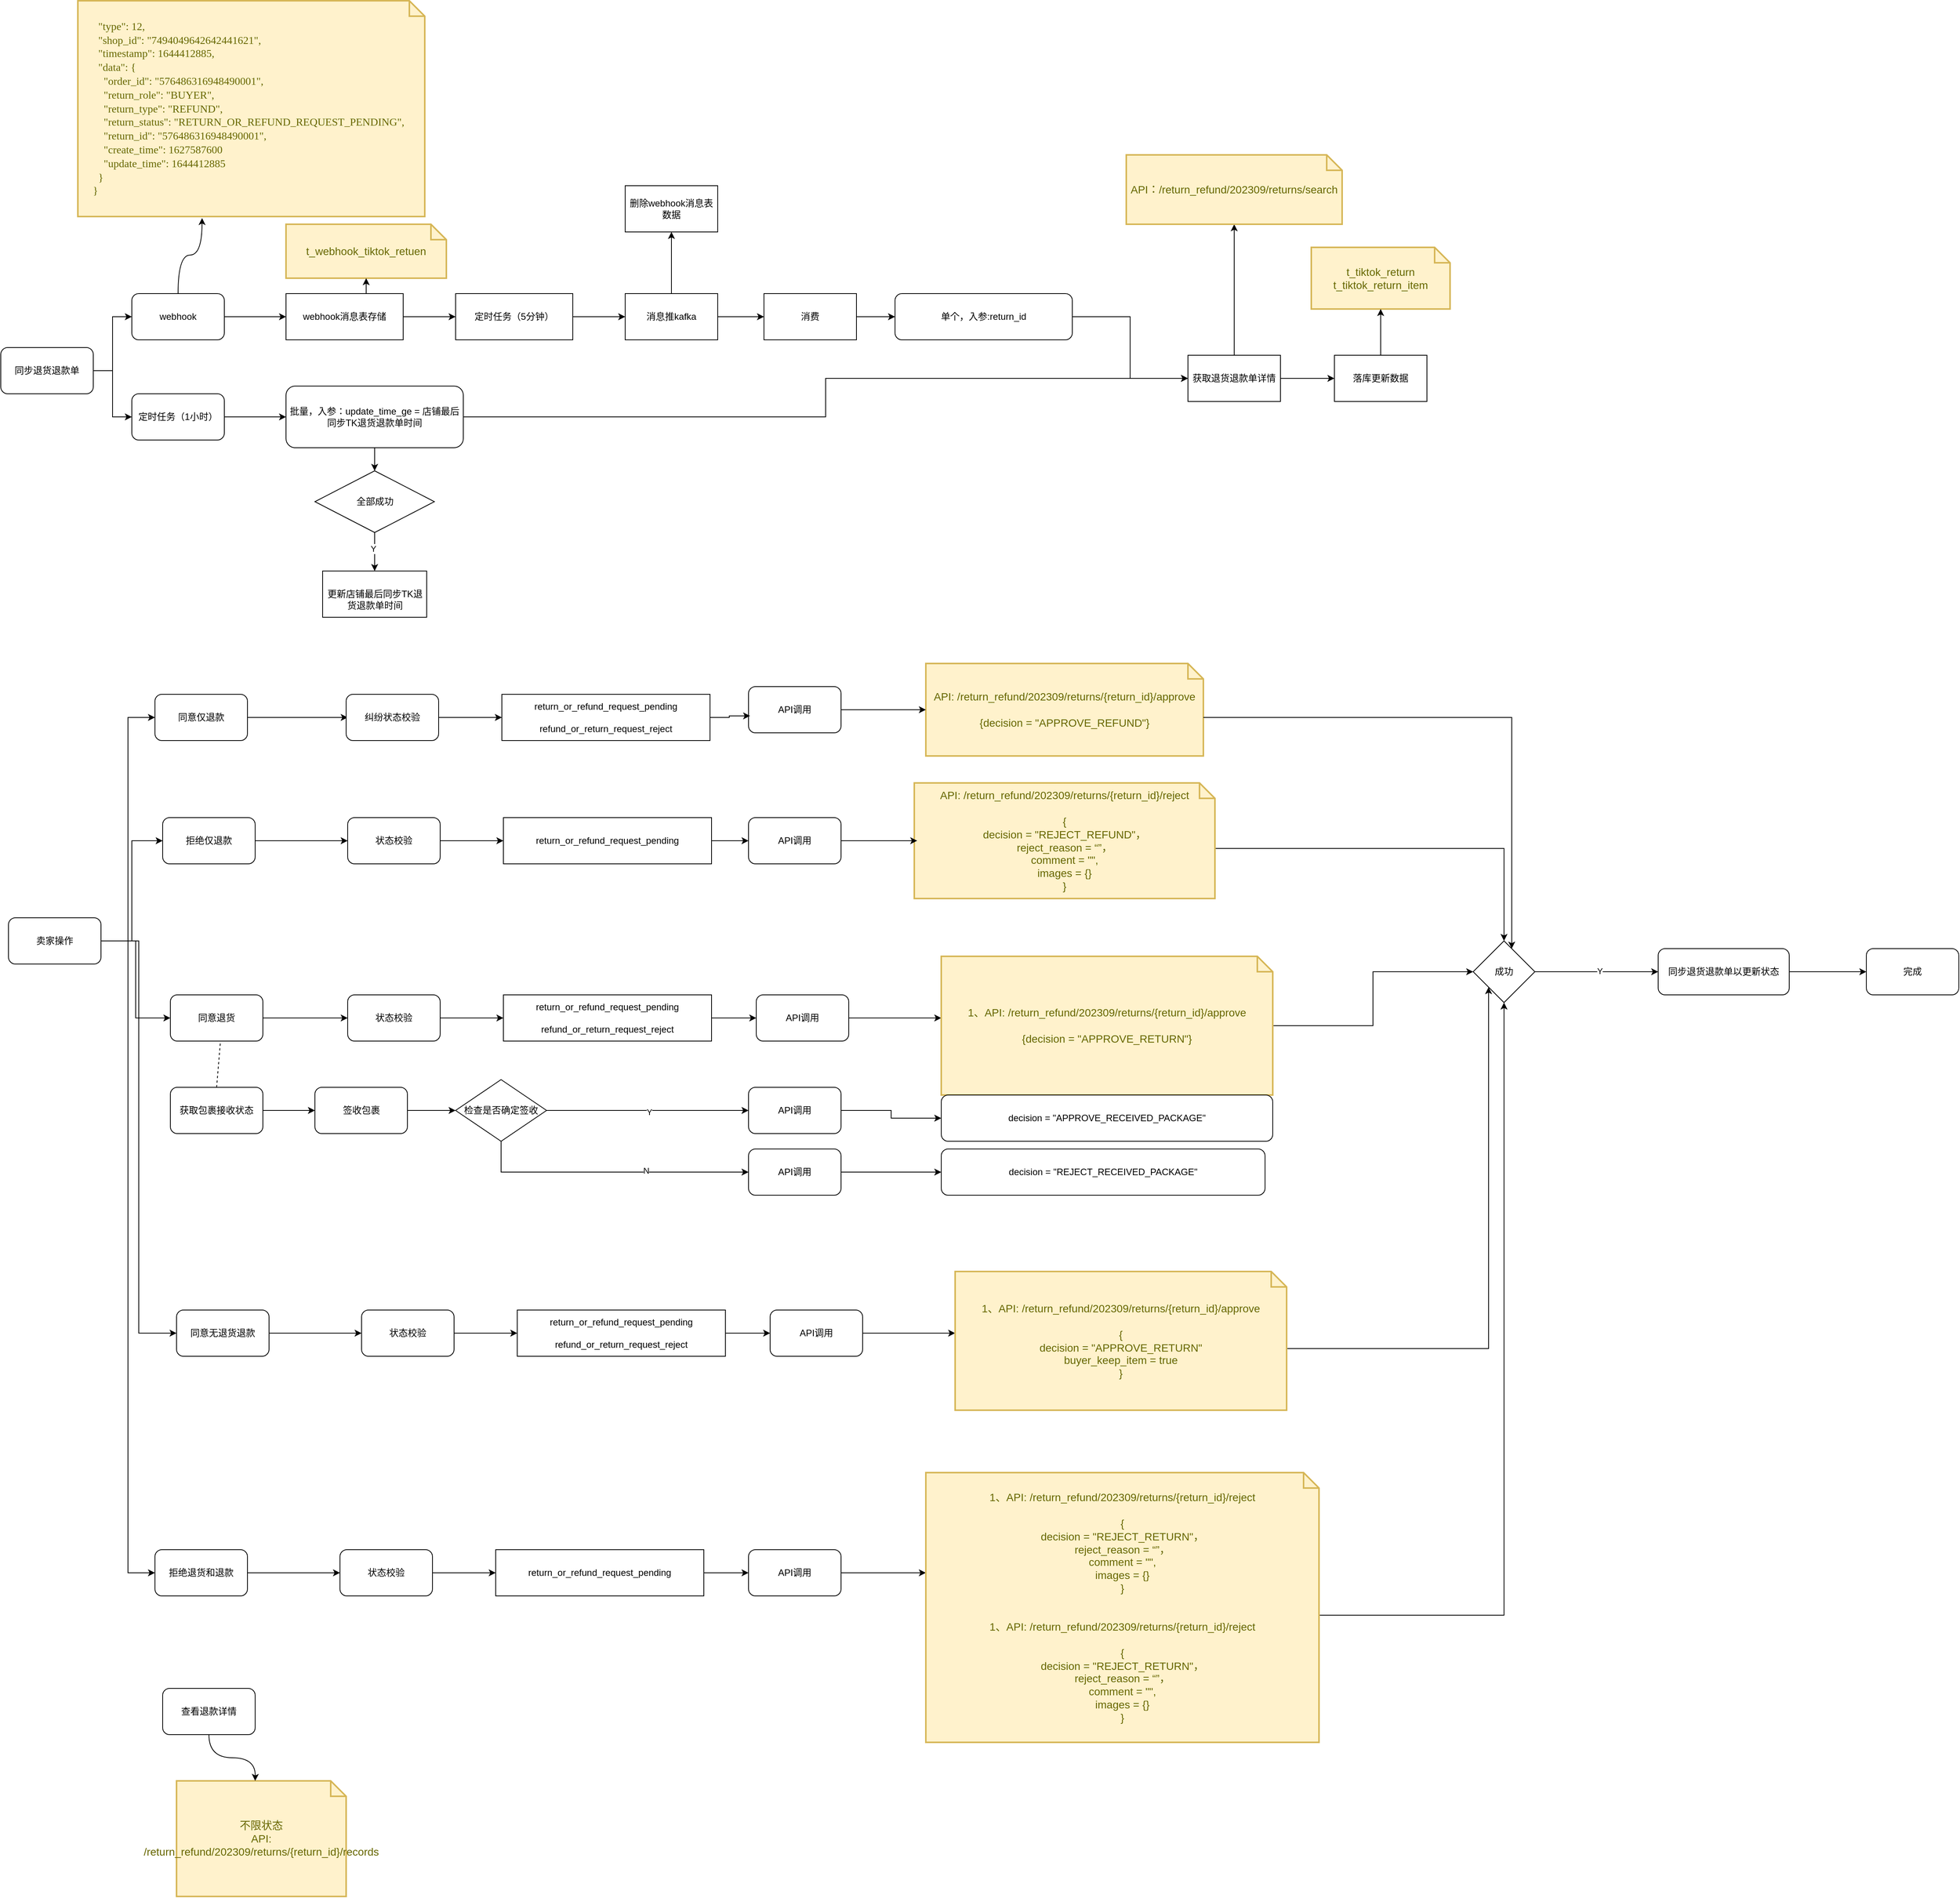 <mxfile version="23.1.5" type="github">
  <diagram name="第 1 页" id="7Wf6cqTyHwaIPKZCL2vt">
    <mxGraphModel dx="1247" dy="2609" grid="1" gridSize="10" guides="1" tooltips="1" connect="1" arrows="1" fold="1" page="1" pageScale="1" pageWidth="1200" pageHeight="1920" math="0" shadow="0">
      <root>
        <mxCell id="0" />
        <mxCell id="1" parent="0" />
        <mxCell id="cwitm3p27Mh2OY6QhC1o-39" value="" style="edgeStyle=orthogonalEdgeStyle;rounded=0;orthogonalLoop=1;jettySize=auto;html=1;" parent="1" source="cwitm3p27Mh2OY6QhC1o-1" edge="1">
          <mxGeometry relative="1" as="geometry">
            <mxPoint x="370" y="130" as="targetPoint" />
          </mxGeometry>
        </mxCell>
        <mxCell id="cwitm3p27Mh2OY6QhC1o-1" value="webhook" style="rounded=1;whiteSpace=wrap;html=1;" parent="1" vertex="1">
          <mxGeometry x="170" y="100" width="120" height="60" as="geometry" />
        </mxCell>
        <mxCell id="cwitm3p27Mh2OY6QhC1o-25" style="edgeStyle=orthogonalEdgeStyle;rounded=0;orthogonalLoop=1;jettySize=auto;html=1;exitX=1;exitY=0.5;exitDx=0;exitDy=0;entryX=0;entryY=0.5;entryDx=0;entryDy=0;" parent="1" source="cwitm3p27Mh2OY6QhC1o-2" target="cwitm3p27Mh2OY6QhC1o-1" edge="1">
          <mxGeometry relative="1" as="geometry" />
        </mxCell>
        <mxCell id="cwitm3p27Mh2OY6QhC1o-26" style="edgeStyle=orthogonalEdgeStyle;rounded=0;orthogonalLoop=1;jettySize=auto;html=1;exitX=1;exitY=0.5;exitDx=0;exitDy=0;entryX=0;entryY=0.5;entryDx=0;entryDy=0;" parent="1" source="cwitm3p27Mh2OY6QhC1o-2" target="cwitm3p27Mh2OY6QhC1o-3" edge="1">
          <mxGeometry relative="1" as="geometry" />
        </mxCell>
        <mxCell id="cwitm3p27Mh2OY6QhC1o-2" value="同步退货退款单" style="rounded=1;whiteSpace=wrap;html=1;" parent="1" vertex="1">
          <mxGeometry y="170" width="120" height="60" as="geometry" />
        </mxCell>
        <mxCell id="cwitm3p27Mh2OY6QhC1o-18" value="" style="edgeStyle=orthogonalEdgeStyle;rounded=0;orthogonalLoop=1;jettySize=auto;html=1;" parent="1" source="cwitm3p27Mh2OY6QhC1o-3" target="cwitm3p27Mh2OY6QhC1o-17" edge="1">
          <mxGeometry relative="1" as="geometry" />
        </mxCell>
        <mxCell id="cwitm3p27Mh2OY6QhC1o-3" value="定时任务（1小时）" style="rounded=1;whiteSpace=wrap;html=1;" parent="1" vertex="1">
          <mxGeometry x="170" y="230" width="120" height="60" as="geometry" />
        </mxCell>
        <mxCell id="cwitm3p27Mh2OY6QhC1o-51" style="edgeStyle=orthogonalEdgeStyle;rounded=0;orthogonalLoop=1;jettySize=auto;html=1;exitX=1;exitY=0.5;exitDx=0;exitDy=0;entryX=0;entryY=0.5;entryDx=0;entryDy=0;" parent="1" source="cwitm3p27Mh2OY6QhC1o-10" target="cwitm3p27Mh2OY6QhC1o-16" edge="1">
          <mxGeometry relative="1" as="geometry" />
        </mxCell>
        <mxCell id="cwitm3p27Mh2OY6QhC1o-10" value="单个，入参:return_id" style="whiteSpace=wrap;html=1;rounded=1;" parent="1" vertex="1">
          <mxGeometry x="1160" y="100" width="230" height="60" as="geometry" />
        </mxCell>
        <mxCell id="cwitm3p27Mh2OY6QhC1o-14" value="&lt;pre style=&quot;outline: none; font-family: Courier; font-size: 14px; border: 0px; margin: 0px; padding: 0px; box-sizing: border-box; font-style: normal; font-variant-ligatures: normal; font-variant-caps: normal; font-weight: 400; letter-spacing: normal; text-align: start; text-indent: 0px; text-transform: none; word-spacing: 0px; -webkit-text-stroke-width: 0px; text-decoration-thickness: initial; text-decoration-style: initial; text-decoration-color: initial; display: block; color: var(--zep-neutral-text1); overflow-wrap: break-word; word-break: break-all; overflow-x: auto; background: var(--zep-neutral-bg2);&quot;&gt;&lt;code style=&quot;outline: none; font-family: monospace, monospace; font-size: 1em; border: 0px; margin: 0px; padding: 0px; box-sizing: border-box;&quot; class=&quot;language-JSON&quot;&gt;&lt;span style=&quot;outline: none; font-family: &amp;quot;TikTok Text&amp;quot;; margin: 0px; padding: 0px; border: 0px; -webkit-font-smoothing: antialiased; box-sizing: border-box;&quot;&gt;&lt;/span&gt;&lt;span style=&quot;outline: none; font-family: &amp;quot;TikTok Text&amp;quot;; margin: 0px; padding: 0px; border: 0px; -webkit-font-smoothing: antialiased; box-sizing: border-box;&quot;&gt;&lt;span style=&quot;outline: none; font-family: &amp;quot;TikTok Text&amp;quot;; margin: 0px; padding: 0px; border: 0px; -webkit-font-smoothing: antialiased; box-sizing: border-box;&quot;&gt;  &lt;/span&gt;&lt;span style=&quot;outline: none; font-family: &amp;quot;TikTok Text&amp;quot;; margin: 0px; padding: 0px; border: 0px; -webkit-font-smoothing: antialiased; box-sizing: border-box;&quot; class=&quot;hljs-attr&quot;&gt;&quot;type&quot;&lt;/span&gt;&lt;span style=&quot;outline: none; font-family: &amp;quot;TikTok Text&amp;quot;; margin: 0px; padding: 0px; border: 0px; -webkit-font-smoothing: antialiased; box-sizing: border-box;&quot;&gt;: &lt;/span&gt;&lt;span style=&quot;outline: none; font-family: &amp;quot;TikTok Text&amp;quot;; margin: 0px; padding: 0px; border: 0px; box-sizing: border-box; color: var(--zep-brand-normal); word-break: break-all;&quot;&gt;12&lt;/span&gt;&lt;span style=&quot;outline: none; font-family: &amp;quot;TikTok Text&amp;quot;; margin: 0px; padding: 0px; border: 0px; -webkit-font-smoothing: antialiased; box-sizing: border-box;&quot;&gt;,  &lt;br/&gt;&lt;/span&gt;&lt;/span&gt;&lt;span style=&quot;outline: none; font-family: &amp;quot;TikTok Text&amp;quot;; margin: 0px; padding: 0px; border: 0px; -webkit-font-smoothing: antialiased; box-sizing: border-box;&quot;&gt;&lt;span style=&quot;outline: none; font-family: &amp;quot;TikTok Text&amp;quot;; margin: 0px; padding: 0px; border: 0px; -webkit-font-smoothing: antialiased; box-sizing: border-box;&quot;&gt;  &lt;/span&gt;&lt;span style=&quot;outline: none; font-family: &amp;quot;TikTok Text&amp;quot;; margin: 0px; padding: 0px; border: 0px; -webkit-font-smoothing: antialiased; box-sizing: border-box;&quot; class=&quot;hljs-attr&quot;&gt;&quot;shop_id&quot;&lt;/span&gt;&lt;span style=&quot;outline: none; font-family: &amp;quot;TikTok Text&amp;quot;; margin: 0px; padding: 0px; border: 0px; -webkit-font-smoothing: antialiased; box-sizing: border-box;&quot;&gt;: &lt;/span&gt;&lt;span style=&quot;outline: none; font-family: &amp;quot;TikTok Text&amp;quot;; margin: 0px; padding: 0px; border: 0px; box-sizing: border-box; color: var(--zep-brand-normal); word-break: break-all;&quot;&gt;&quot;7494049642642441621&quot;&lt;/span&gt;&lt;span style=&quot;outline: none; font-family: &amp;quot;TikTok Text&amp;quot;; margin: 0px; padding: 0px; border: 0px; -webkit-font-smoothing: antialiased; box-sizing: border-box;&quot;&gt;,  &lt;br/&gt;&lt;/span&gt;&lt;/span&gt;&lt;span style=&quot;outline: none; font-family: &amp;quot;TikTok Text&amp;quot;; margin: 0px; padding: 0px; border: 0px; -webkit-font-smoothing: antialiased; box-sizing: border-box;&quot;&gt;&lt;span style=&quot;outline: none; font-family: &amp;quot;TikTok Text&amp;quot;; margin: 0px; padding: 0px; border: 0px; -webkit-font-smoothing: antialiased; box-sizing: border-box;&quot;&gt;  &lt;/span&gt;&lt;span style=&quot;outline: none; font-family: &amp;quot;TikTok Text&amp;quot;; margin: 0px; padding: 0px; border: 0px; -webkit-font-smoothing: antialiased; box-sizing: border-box;&quot; class=&quot;hljs-attr&quot;&gt;&quot;timestamp&quot;&lt;/span&gt;&lt;span style=&quot;outline: none; font-family: &amp;quot;TikTok Text&amp;quot;; margin: 0px; padding: 0px; border: 0px; -webkit-font-smoothing: antialiased; box-sizing: border-box;&quot;&gt;: &lt;/span&gt;&lt;span style=&quot;outline: none; font-family: &amp;quot;TikTok Text&amp;quot;; margin: 0px; padding: 0px; border: 0px; box-sizing: border-box; color: var(--zep-brand-normal); word-break: break-all;&quot;&gt;1644412885&lt;/span&gt;&lt;span style=&quot;outline: none; font-family: &amp;quot;TikTok Text&amp;quot;; margin: 0px; padding: 0px; border: 0px; -webkit-font-smoothing: antialiased; box-sizing: border-box;&quot;&gt;,  &lt;br/&gt;&lt;/span&gt;&lt;/span&gt;&lt;span style=&quot;outline: none; font-family: &amp;quot;TikTok Text&amp;quot;; margin: 0px; padding: 0px; border: 0px; -webkit-font-smoothing: antialiased; box-sizing: border-box;&quot;&gt;&lt;span style=&quot;outline: none; font-family: &amp;quot;TikTok Text&amp;quot;; margin: 0px; padding: 0px; border: 0px; -webkit-font-smoothing: antialiased; box-sizing: border-box;&quot;&gt;  &lt;/span&gt;&lt;span style=&quot;outline: none; font-family: &amp;quot;TikTok Text&amp;quot;; margin: 0px; padding: 0px; border: 0px; -webkit-font-smoothing: antialiased; box-sizing: border-box;&quot; class=&quot;hljs-attr&quot;&gt;&quot;data&quot;&lt;/span&gt;&lt;span style=&quot;outline: none; font-family: &amp;quot;TikTok Text&amp;quot;; margin: 0px; padding: 0px; border: 0px; -webkit-font-smoothing: antialiased; box-sizing: border-box;&quot;&gt;: {  &lt;br/&gt;&lt;/span&gt;&lt;/span&gt;&lt;span style=&quot;outline: none; font-family: &amp;quot;TikTok Text&amp;quot;; margin: 0px; padding: 0px; border: 0px; -webkit-font-smoothing: antialiased; box-sizing: border-box;&quot;&gt;&lt;span style=&quot;outline: none; font-family: &amp;quot;TikTok Text&amp;quot;; margin: 0px; padding: 0px; border: 0px; -webkit-font-smoothing: antialiased; box-sizing: border-box;&quot;&gt;    &lt;/span&gt;&lt;span style=&quot;outline: none; font-family: &amp;quot;TikTok Text&amp;quot;; margin: 0px; padding: 0px; border: 0px; -webkit-font-smoothing: antialiased; box-sizing: border-box;&quot; class=&quot;hljs-attr&quot;&gt;&quot;order_id&quot;&lt;/span&gt;&lt;span style=&quot;outline: none; font-family: &amp;quot;TikTok Text&amp;quot;; margin: 0px; padding: 0px; border: 0px; -webkit-font-smoothing: antialiased; box-sizing: border-box;&quot;&gt;: &lt;/span&gt;&lt;span style=&quot;outline: none; font-family: &amp;quot;TikTok Text&amp;quot;; margin: 0px; padding: 0px; border: 0px; box-sizing: border-box; color: var(--zep-brand-normal); word-break: break-all;&quot;&gt;&quot;576486316948490001&quot;&lt;/span&gt;&lt;span style=&quot;outline: none; font-family: &amp;quot;TikTok Text&amp;quot;; margin: 0px; padding: 0px; border: 0px; -webkit-font-smoothing: antialiased; box-sizing: border-box;&quot;&gt;,  &lt;br/&gt;&lt;/span&gt;&lt;/span&gt;&lt;span style=&quot;outline: none; font-family: &amp;quot;TikTok Text&amp;quot;; margin: 0px; padding: 0px; border: 0px; -webkit-font-smoothing: antialiased; box-sizing: border-box;&quot;&gt;&lt;span style=&quot;outline: none; font-family: &amp;quot;TikTok Text&amp;quot;; margin: 0px; padding: 0px; border: 0px; -webkit-font-smoothing: antialiased; box-sizing: border-box;&quot;&gt;    &lt;/span&gt;&lt;span style=&quot;outline: none; font-family: &amp;quot;TikTok Text&amp;quot;; margin: 0px; padding: 0px; border: 0px; -webkit-font-smoothing: antialiased; box-sizing: border-box;&quot; class=&quot;hljs-attr&quot;&gt;&quot;return_role&quot;&lt;/span&gt;&lt;span style=&quot;outline: none; font-family: &amp;quot;TikTok Text&amp;quot;; margin: 0px; padding: 0px; border: 0px; -webkit-font-smoothing: antialiased; box-sizing: border-box;&quot;&gt;: &lt;/span&gt;&lt;span style=&quot;outline: none; font-family: &amp;quot;TikTok Text&amp;quot;; margin: 0px; padding: 0px; border: 0px; box-sizing: border-box; color: var(--zep-brand-normal); word-break: break-all;&quot;&gt;&quot;BUYER&quot;&lt;/span&gt;&lt;span style=&quot;outline: none; font-family: &amp;quot;TikTok Text&amp;quot;; margin: 0px; padding: 0px; border: 0px; -webkit-font-smoothing: antialiased; box-sizing: border-box;&quot;&gt;,  &lt;br/&gt;&lt;/span&gt;&lt;/span&gt;&lt;span style=&quot;outline: none; font-family: &amp;quot;TikTok Text&amp;quot;; margin: 0px; padding: 0px; border: 0px; -webkit-font-smoothing: antialiased; box-sizing: border-box;&quot;&gt;&lt;span style=&quot;outline: none; font-family: &amp;quot;TikTok Text&amp;quot;; margin: 0px; padding: 0px; border: 0px; -webkit-font-smoothing: antialiased; box-sizing: border-box;&quot;&gt;    &lt;/span&gt;&lt;span style=&quot;outline: none; font-family: &amp;quot;TikTok Text&amp;quot;; margin: 0px; padding: 0px; border: 0px; -webkit-font-smoothing: antialiased; box-sizing: border-box;&quot; class=&quot;hljs-attr&quot;&gt;&quot;return_type&quot;&lt;/span&gt;&lt;span style=&quot;outline: none; font-family: &amp;quot;TikTok Text&amp;quot;; margin: 0px; padding: 0px; border: 0px; -webkit-font-smoothing: antialiased; box-sizing: border-box;&quot;&gt;: &lt;/span&gt;&lt;span style=&quot;outline: none; font-family: &amp;quot;TikTok Text&amp;quot;; margin: 0px; padding: 0px; border: 0px; box-sizing: border-box; color: var(--zep-brand-normal); word-break: break-all;&quot;&gt;&quot;REFUND&quot;&lt;/span&gt;&lt;span style=&quot;outline: none; font-family: &amp;quot;TikTok Text&amp;quot;; margin: 0px; padding: 0px; border: 0px; -webkit-font-smoothing: antialiased; box-sizing: border-box;&quot;&gt;,  &lt;br/&gt;&lt;/span&gt;&lt;/span&gt;&lt;span style=&quot;outline: none; font-family: &amp;quot;TikTok Text&amp;quot;; margin: 0px; padding: 0px; border: 0px; -webkit-font-smoothing: antialiased; box-sizing: border-box;&quot;&gt;&lt;span style=&quot;outline: none; font-family: &amp;quot;TikTok Text&amp;quot;; margin: 0px; padding: 0px; border: 0px; -webkit-font-smoothing: antialiased; box-sizing: border-box;&quot;&gt;    &lt;/span&gt;&lt;span style=&quot;outline: none; font-family: &amp;quot;TikTok Text&amp;quot;; margin: 0px; padding: 0px; border: 0px; -webkit-font-smoothing: antialiased; box-sizing: border-box;&quot; class=&quot;hljs-attr&quot;&gt;&quot;return_status&quot;&lt;/span&gt;&lt;span style=&quot;outline: none; font-family: &amp;quot;TikTok Text&amp;quot;; margin: 0px; padding: 0px; border: 0px; -webkit-font-smoothing: antialiased; box-sizing: border-box;&quot;&gt;: &lt;/span&gt;&lt;span style=&quot;outline: none; font-family: &amp;quot;TikTok Text&amp;quot;; margin: 0px; padding: 0px; border: 0px; box-sizing: border-box; color: var(--zep-brand-normal); word-break: break-all;&quot;&gt;&quot;RETURN_OR_REFUND_REQUEST_PENDING&quot;&lt;/span&gt;&lt;span style=&quot;outline: none; font-family: &amp;quot;TikTok Text&amp;quot;; margin: 0px; padding: 0px; border: 0px; -webkit-font-smoothing: antialiased; box-sizing: border-box;&quot;&gt;,  &lt;br/&gt;&lt;/span&gt;&lt;/span&gt;&lt;span style=&quot;outline: none; font-family: &amp;quot;TikTok Text&amp;quot;; margin: 0px; padding: 0px; border: 0px; -webkit-font-smoothing: antialiased; box-sizing: border-box;&quot;&gt;&lt;span style=&quot;outline: none; font-family: &amp;quot;TikTok Text&amp;quot;; margin: 0px; padding: 0px; border: 0px; -webkit-font-smoothing: antialiased; box-sizing: border-box;&quot;&gt;    &lt;/span&gt;&lt;span style=&quot;outline: none; font-family: &amp;quot;TikTok Text&amp;quot;; margin: 0px; padding: 0px; border: 0px; -webkit-font-smoothing: antialiased; box-sizing: border-box;&quot; class=&quot;hljs-attr&quot;&gt;&quot;return_id&quot;&lt;/span&gt;&lt;span style=&quot;outline: none; font-family: &amp;quot;TikTok Text&amp;quot;; margin: 0px; padding: 0px; border: 0px; -webkit-font-smoothing: antialiased; box-sizing: border-box;&quot;&gt;: &lt;/span&gt;&lt;span style=&quot;outline: none; font-family: &amp;quot;TikTok Text&amp;quot;; margin: 0px; padding: 0px; border: 0px; box-sizing: border-box; color: var(--zep-brand-normal); word-break: break-all;&quot;&gt;&quot;576486316948490001&quot;&lt;/span&gt;&lt;span style=&quot;outline: none; font-family: &amp;quot;TikTok Text&amp;quot;; margin: 0px; padding: 0px; border: 0px; -webkit-font-smoothing: antialiased; box-sizing: border-box;&quot;&gt;,  &lt;br/&gt;&lt;/span&gt;&lt;/span&gt;&lt;span style=&quot;outline: none; font-family: &amp;quot;TikTok Text&amp;quot;; margin: 0px; padding: 0px; border: 0px; -webkit-font-smoothing: antialiased; box-sizing: border-box;&quot;&gt;&lt;span style=&quot;outline: none; font-family: &amp;quot;TikTok Text&amp;quot;; margin: 0px; padding: 0px; border: 0px; -webkit-font-smoothing: antialiased; box-sizing: border-box;&quot;&gt;    &lt;/span&gt;&lt;span style=&quot;outline: none; font-family: &amp;quot;TikTok Text&amp;quot;; margin: 0px; padding: 0px; border: 0px; -webkit-font-smoothing: antialiased; box-sizing: border-box;&quot; class=&quot;hljs-attr&quot;&gt;&quot;create_time&quot;&lt;/span&gt;&lt;span style=&quot;outline: none; font-family: &amp;quot;TikTok Text&amp;quot;; margin: 0px; padding: 0px; border: 0px; -webkit-font-smoothing: antialiased; box-sizing: border-box;&quot;&gt;: &lt;/span&gt;&lt;span style=&quot;outline: none; font-family: &amp;quot;TikTok Text&amp;quot;; margin: 0px; padding: 0px; border: 0px; box-sizing: border-box; color: var(--zep-brand-normal); word-break: break-all;&quot;&gt;1627587600&lt;/span&gt;&lt;span style=&quot;outline: none; font-family: &amp;quot;TikTok Text&amp;quot;; margin: 0px; padding: 0px; border: 0px; -webkit-font-smoothing: antialiased; box-sizing: border-box;&quot;&gt;  &lt;br/&gt;&lt;/span&gt;&lt;/span&gt;&lt;span style=&quot;outline: none; font-family: &amp;quot;TikTok Text&amp;quot;; margin: 0px; padding: 0px; border: 0px; -webkit-font-smoothing: antialiased; box-sizing: border-box;&quot;&gt;&lt;span style=&quot;outline: none; font-family: &amp;quot;TikTok Text&amp;quot;; margin: 0px; padding: 0px; border: 0px; -webkit-font-smoothing: antialiased; box-sizing: border-box;&quot;&gt;    &lt;/span&gt;&lt;span style=&quot;outline: none; font-family: &amp;quot;TikTok Text&amp;quot;; margin: 0px; padding: 0px; border: 0px; box-sizing: border-box; color: var(--zep-brand-normal); word-break: break-all;&quot;&gt;&quot;update_time&quot;&lt;/span&gt;&lt;span style=&quot;outline: none; font-family: &amp;quot;TikTok Text&amp;quot;; margin: 0px; padding: 0px; border: 0px; -webkit-font-smoothing: antialiased; box-sizing: border-box;&quot;&gt;: &lt;/span&gt;&lt;span style=&quot;outline: none; font-family: &amp;quot;TikTok Text&amp;quot;; margin: 0px; padding: 0px; border: 0px; box-sizing: border-box; color: var(--zep-brand-normal); word-break: break-all;&quot;&gt;1644412885&lt;/span&gt;&lt;span style=&quot;outline: none; font-family: &amp;quot;TikTok Text&amp;quot;; margin: 0px; padding: 0px; border: 0px; -webkit-font-smoothing: antialiased; box-sizing: border-box;&quot;&gt;  &lt;br/&gt;&lt;/span&gt;&lt;/span&gt;&lt;span style=&quot;outline: none; font-family: &amp;quot;TikTok Text&amp;quot;; margin: 0px; padding: 0px; border: 0px; -webkit-font-smoothing: antialiased; box-sizing: border-box;&quot;&gt;  }  &lt;br/&gt;&lt;/span&gt;&lt;span style=&quot;outline: none; font-family: &amp;quot;TikTok Text&amp;quot;; margin: 0px; padding: 0px; border: 0px; -webkit-font-smoothing: antialiased; box-sizing: border-box;&quot;&gt;}&lt;/span&gt;&lt;/code&gt;&lt;/pre&gt;" style="shape=note;strokeWidth=2;fontSize=14;size=20;whiteSpace=wrap;html=1;fillColor=#fff2cc;strokeColor=#d6b656;fontColor=#666600;" parent="1" vertex="1">
          <mxGeometry x="100" y="-280" width="450" height="280" as="geometry" />
        </mxCell>
        <mxCell id="cwitm3p27Mh2OY6QhC1o-15" style="edgeStyle=orthogonalEdgeStyle;rounded=0;orthogonalLoop=1;jettySize=auto;html=1;exitX=0.5;exitY=0;exitDx=0;exitDy=0;entryX=0.358;entryY=1.007;entryDx=0;entryDy=0;entryPerimeter=0;curved=1;" parent="1" source="cwitm3p27Mh2OY6QhC1o-1" target="cwitm3p27Mh2OY6QhC1o-14" edge="1">
          <mxGeometry relative="1" as="geometry" />
        </mxCell>
        <mxCell id="cwitm3p27Mh2OY6QhC1o-24" style="edgeStyle=orthogonalEdgeStyle;rounded=0;orthogonalLoop=1;jettySize=auto;html=1;exitX=0.5;exitY=0;exitDx=0;exitDy=0;curved=1;" parent="1" source="cwitm3p27Mh2OY6QhC1o-16" target="cwitm3p27Mh2OY6QhC1o-23" edge="1">
          <mxGeometry relative="1" as="geometry" />
        </mxCell>
        <mxCell id="cwitm3p27Mh2OY6QhC1o-28" style="edgeStyle=orthogonalEdgeStyle;rounded=0;orthogonalLoop=1;jettySize=auto;html=1;exitX=1;exitY=0.5;exitDx=0;exitDy=0;" parent="1" source="cwitm3p27Mh2OY6QhC1o-16" target="cwitm3p27Mh2OY6QhC1o-27" edge="1">
          <mxGeometry relative="1" as="geometry" />
        </mxCell>
        <mxCell id="cwitm3p27Mh2OY6QhC1o-16" value="获取退货退款单详情" style="rounded=0;whiteSpace=wrap;html=1;" parent="1" vertex="1">
          <mxGeometry x="1540" y="180" width="120" height="60" as="geometry" />
        </mxCell>
        <mxCell id="cwitm3p27Mh2OY6QhC1o-32" style="edgeStyle=orthogonalEdgeStyle;rounded=0;orthogonalLoop=1;jettySize=auto;html=1;exitX=0.5;exitY=1;exitDx=0;exitDy=0;entryX=0.5;entryY=0;entryDx=0;entryDy=0;" parent="1" source="cwitm3p27Mh2OY6QhC1o-17" target="cwitm3p27Mh2OY6QhC1o-31" edge="1">
          <mxGeometry relative="1" as="geometry" />
        </mxCell>
        <mxCell id="cwitm3p27Mh2OY6QhC1o-52" style="edgeStyle=orthogonalEdgeStyle;rounded=0;orthogonalLoop=1;jettySize=auto;html=1;exitX=1;exitY=0.5;exitDx=0;exitDy=0;" parent="1" source="cwitm3p27Mh2OY6QhC1o-17" target="cwitm3p27Mh2OY6QhC1o-16" edge="1">
          <mxGeometry relative="1" as="geometry" />
        </mxCell>
        <mxCell id="cwitm3p27Mh2OY6QhC1o-17" value="批量，入参：update_time_ge = 店铺最后同步TK退货退款单时间" style="whiteSpace=wrap;html=1;rounded=1;" parent="1" vertex="1">
          <mxGeometry x="370" y="220" width="230" height="80" as="geometry" />
        </mxCell>
        <mxCell id="cwitm3p27Mh2OY6QhC1o-23" value="API：/return_refund/202309/returns/search" style="shape=note;strokeWidth=2;fontSize=14;size=20;whiteSpace=wrap;html=1;fillColor=#fff2cc;strokeColor=#d6b656;fontColor=#666600;" parent="1" vertex="1">
          <mxGeometry x="1460" y="-80" width="280" height="90" as="geometry" />
        </mxCell>
        <mxCell id="cwitm3p27Mh2OY6QhC1o-27" value="落库更新数据" style="rounded=0;whiteSpace=wrap;html=1;" parent="1" vertex="1">
          <mxGeometry x="1730" y="180" width="120" height="60" as="geometry" />
        </mxCell>
        <mxCell id="cwitm3p27Mh2OY6QhC1o-105" style="edgeStyle=orthogonalEdgeStyle;rounded=0;orthogonalLoop=1;jettySize=auto;html=1;exitX=1;exitY=0.5;exitDx=0;exitDy=0;entryX=0;entryY=0.5;entryDx=0;entryDy=0;" parent="1" source="cwitm3p27Mh2OY6QhC1o-30" target="cwitm3p27Mh2OY6QhC1o-55" edge="1">
          <mxGeometry relative="1" as="geometry" />
        </mxCell>
        <mxCell id="cwitm3p27Mh2OY6QhC1o-106" style="edgeStyle=orthogonalEdgeStyle;rounded=0;orthogonalLoop=1;jettySize=auto;html=1;exitX=1;exitY=0.5;exitDx=0;exitDy=0;entryX=0;entryY=0.5;entryDx=0;entryDy=0;" parent="1" source="cwitm3p27Mh2OY6QhC1o-30" target="cwitm3p27Mh2OY6QhC1o-61" edge="1">
          <mxGeometry relative="1" as="geometry" />
        </mxCell>
        <mxCell id="cwitm3p27Mh2OY6QhC1o-107" style="edgeStyle=orthogonalEdgeStyle;rounded=0;orthogonalLoop=1;jettySize=auto;html=1;exitX=1;exitY=0.5;exitDx=0;exitDy=0;entryX=0;entryY=0.5;entryDx=0;entryDy=0;" parent="1" source="cwitm3p27Mh2OY6QhC1o-30" target="cwitm3p27Mh2OY6QhC1o-56" edge="1">
          <mxGeometry relative="1" as="geometry" />
        </mxCell>
        <mxCell id="cwitm3p27Mh2OY6QhC1o-108" style="edgeStyle=orthogonalEdgeStyle;rounded=0;orthogonalLoop=1;jettySize=auto;html=1;exitX=1;exitY=0.5;exitDx=0;exitDy=0;entryX=0;entryY=0.5;entryDx=0;entryDy=0;" parent="1" source="cwitm3p27Mh2OY6QhC1o-30" target="cwitm3p27Mh2OY6QhC1o-57" edge="1">
          <mxGeometry relative="1" as="geometry" />
        </mxCell>
        <mxCell id="-dg85agbQZAnz1EDH5Hs-27" style="edgeStyle=orthogonalEdgeStyle;rounded=0;orthogonalLoop=1;jettySize=auto;html=1;exitX=1;exitY=0.5;exitDx=0;exitDy=0;entryX=0;entryY=0.5;entryDx=0;entryDy=0;" edge="1" parent="1" source="cwitm3p27Mh2OY6QhC1o-30" target="-dg85agbQZAnz1EDH5Hs-18">
          <mxGeometry relative="1" as="geometry" />
        </mxCell>
        <mxCell id="cwitm3p27Mh2OY6QhC1o-30" value="卖家操作" style="rounded=1;whiteSpace=wrap;html=1;" parent="1" vertex="1">
          <mxGeometry x="10" y="910" width="120" height="60" as="geometry" />
        </mxCell>
        <mxCell id="cwitm3p27Mh2OY6QhC1o-34" value="" style="edgeStyle=orthogonalEdgeStyle;rounded=0;orthogonalLoop=1;jettySize=auto;html=1;" parent="1" source="cwitm3p27Mh2OY6QhC1o-31" target="cwitm3p27Mh2OY6QhC1o-33" edge="1">
          <mxGeometry relative="1" as="geometry" />
        </mxCell>
        <mxCell id="cwitm3p27Mh2OY6QhC1o-36" value="Y" style="edgeLabel;html=1;align=center;verticalAlign=middle;resizable=0;points=[];" parent="cwitm3p27Mh2OY6QhC1o-34" vertex="1" connectable="0">
          <mxGeometry x="-0.16" y="-2" relative="1" as="geometry">
            <mxPoint as="offset" />
          </mxGeometry>
        </mxCell>
        <mxCell id="cwitm3p27Mh2OY6QhC1o-31" value="全部成功" style="rhombus;whiteSpace=wrap;html=1;" parent="1" vertex="1">
          <mxGeometry x="407.5" y="330" width="155" height="80" as="geometry" />
        </mxCell>
        <mxCell id="cwitm3p27Mh2OY6QhC1o-33" value="&lt;br&gt; 更新店铺最后同步TK退货退款单时间&lt;br&gt;" style="whiteSpace=wrap;html=1;" parent="1" vertex="1">
          <mxGeometry x="417.5" y="460" width="135" height="60" as="geometry" />
        </mxCell>
        <mxCell id="cwitm3p27Mh2OY6QhC1o-45" value="" style="edgeStyle=orthogonalEdgeStyle;rounded=0;orthogonalLoop=1;jettySize=auto;html=1;" parent="1" source="cwitm3p27Mh2OY6QhC1o-37" target="cwitm3p27Mh2OY6QhC1o-44" edge="1">
          <mxGeometry relative="1" as="geometry" />
        </mxCell>
        <mxCell id="cwitm3p27Mh2OY6QhC1o-37" value="定时任务（5分钟）" style="rounded=0;whiteSpace=wrap;html=1;" parent="1" vertex="1">
          <mxGeometry x="590" y="100" width="152" height="60" as="geometry" />
        </mxCell>
        <mxCell id="cwitm3p27Mh2OY6QhC1o-43" style="edgeStyle=orthogonalEdgeStyle;rounded=0;orthogonalLoop=1;jettySize=auto;html=1;exitX=1;exitY=0.5;exitDx=0;exitDy=0;entryX=0;entryY=0.5;entryDx=0;entryDy=0;" parent="1" source="cwitm3p27Mh2OY6QhC1o-40" target="cwitm3p27Mh2OY6QhC1o-37" edge="1">
          <mxGeometry relative="1" as="geometry" />
        </mxCell>
        <mxCell id="cwitm3p27Mh2OY6QhC1o-40" value="webhook消息表存储" style="rounded=0;whiteSpace=wrap;html=1;" parent="1" vertex="1">
          <mxGeometry x="370" y="100" width="152" height="60" as="geometry" />
        </mxCell>
        <mxCell id="cwitm3p27Mh2OY6QhC1o-41" value="t_webhook_tiktok_retuen" style="shape=note;strokeWidth=2;fontSize=14;size=20;whiteSpace=wrap;html=1;fillColor=#fff2cc;strokeColor=#d6b656;fontColor=#666600;" parent="1" vertex="1">
          <mxGeometry x="370" y="10" width="208" height="70" as="geometry" />
        </mxCell>
        <mxCell id="cwitm3p27Mh2OY6QhC1o-42" style="edgeStyle=orthogonalEdgeStyle;rounded=0;orthogonalLoop=1;jettySize=auto;html=1;exitX=0.5;exitY=0;exitDx=0;exitDy=0;entryX=0.5;entryY=1;entryDx=0;entryDy=0;entryPerimeter=0;" parent="1" source="cwitm3p27Mh2OY6QhC1o-40" target="cwitm3p27Mh2OY6QhC1o-41" edge="1">
          <mxGeometry relative="1" as="geometry" />
        </mxCell>
        <mxCell id="cwitm3p27Mh2OY6QhC1o-47" value="" style="edgeStyle=orthogonalEdgeStyle;rounded=0;orthogonalLoop=1;jettySize=auto;html=1;" parent="1" source="cwitm3p27Mh2OY6QhC1o-44" target="cwitm3p27Mh2OY6QhC1o-46" edge="1">
          <mxGeometry relative="1" as="geometry" />
        </mxCell>
        <mxCell id="cwitm3p27Mh2OY6QhC1o-49" value="" style="edgeStyle=orthogonalEdgeStyle;rounded=0;orthogonalLoop=1;jettySize=auto;html=1;" parent="1" source="cwitm3p27Mh2OY6QhC1o-44" target="cwitm3p27Mh2OY6QhC1o-48" edge="1">
          <mxGeometry relative="1" as="geometry" />
        </mxCell>
        <mxCell id="cwitm3p27Mh2OY6QhC1o-44" value="消息推kafka" style="whiteSpace=wrap;html=1;rounded=0;" parent="1" vertex="1">
          <mxGeometry x="810" y="100" width="120" height="60" as="geometry" />
        </mxCell>
        <mxCell id="cwitm3p27Mh2OY6QhC1o-50" style="edgeStyle=orthogonalEdgeStyle;rounded=0;orthogonalLoop=1;jettySize=auto;html=1;exitX=1;exitY=0.5;exitDx=0;exitDy=0;entryX=0;entryY=0.5;entryDx=0;entryDy=0;" parent="1" source="cwitm3p27Mh2OY6QhC1o-46" target="cwitm3p27Mh2OY6QhC1o-10" edge="1">
          <mxGeometry relative="1" as="geometry" />
        </mxCell>
        <mxCell id="cwitm3p27Mh2OY6QhC1o-46" value="消费" style="whiteSpace=wrap;html=1;rounded=0;" parent="1" vertex="1">
          <mxGeometry x="990" y="100" width="120" height="60" as="geometry" />
        </mxCell>
        <mxCell id="cwitm3p27Mh2OY6QhC1o-48" value="删除webhook消息表数据" style="whiteSpace=wrap;html=1;rounded=0;" parent="1" vertex="1">
          <mxGeometry x="810" y="-40" width="120" height="60" as="geometry" />
        </mxCell>
        <mxCell id="cwitm3p27Mh2OY6QhC1o-53" value="t_tiktok_return&lt;br&gt;t_tiktok_return_item" style="shape=note;strokeWidth=2;fontSize=14;size=20;whiteSpace=wrap;html=1;fillColor=#fff2cc;strokeColor=#d6b656;fontColor=#666600;" parent="1" vertex="1">
          <mxGeometry x="1700" y="40" width="180" height="80" as="geometry" />
        </mxCell>
        <mxCell id="cwitm3p27Mh2OY6QhC1o-54" style="edgeStyle=orthogonalEdgeStyle;rounded=0;orthogonalLoop=1;jettySize=auto;html=1;exitX=0.5;exitY=0;exitDx=0;exitDy=0;entryX=0.5;entryY=1;entryDx=0;entryDy=0;entryPerimeter=0;curved=1;" parent="1" source="cwitm3p27Mh2OY6QhC1o-27" target="cwitm3p27Mh2OY6QhC1o-53" edge="1">
          <mxGeometry relative="1" as="geometry" />
        </mxCell>
        <mxCell id="cwitm3p27Mh2OY6QhC1o-68" style="edgeStyle=orthogonalEdgeStyle;rounded=0;orthogonalLoop=1;jettySize=auto;html=1;exitX=1;exitY=0.5;exitDx=0;exitDy=0;entryX=0;entryY=0.5;entryDx=0;entryDy=0;" parent="1" source="cwitm3p27Mh2OY6QhC1o-55" edge="1">
          <mxGeometry relative="1" as="geometry">
            <mxPoint x="450" y="650" as="targetPoint" />
          </mxGeometry>
        </mxCell>
        <mxCell id="cwitm3p27Mh2OY6QhC1o-55" value="同意仅退款" style="rounded=1;whiteSpace=wrap;html=1;" parent="1" vertex="1">
          <mxGeometry x="200" y="620" width="120" height="60" as="geometry" />
        </mxCell>
        <mxCell id="cwitm3p27Mh2OY6QhC1o-81" style="edgeStyle=orthogonalEdgeStyle;rounded=0;orthogonalLoop=1;jettySize=auto;html=1;exitX=1;exitY=0.5;exitDx=0;exitDy=0;" parent="1" source="cwitm3p27Mh2OY6QhC1o-56" target="cwitm3p27Mh2OY6QhC1o-79" edge="1">
          <mxGeometry relative="1" as="geometry" />
        </mxCell>
        <mxCell id="cwitm3p27Mh2OY6QhC1o-56" value="同意退货" style="rounded=1;whiteSpace=wrap;html=1;" parent="1" vertex="1">
          <mxGeometry x="220" y="1010" width="120" height="60" as="geometry" />
        </mxCell>
        <mxCell id="cwitm3p27Mh2OY6QhC1o-85" style="edgeStyle=orthogonalEdgeStyle;rounded=0;orthogonalLoop=1;jettySize=auto;html=1;exitX=1;exitY=0.5;exitDx=0;exitDy=0;entryX=0;entryY=0.5;entryDx=0;entryDy=0;" parent="1" source="cwitm3p27Mh2OY6QhC1o-57" target="cwitm3p27Mh2OY6QhC1o-83" edge="1">
          <mxGeometry relative="1" as="geometry" />
        </mxCell>
        <mxCell id="cwitm3p27Mh2OY6QhC1o-57" value="拒绝退货和退款" style="rounded=1;whiteSpace=wrap;html=1;" parent="1" vertex="1">
          <mxGeometry x="200" y="1730" width="120" height="60" as="geometry" />
        </mxCell>
        <mxCell id="cwitm3p27Mh2OY6QhC1o-58" value="查看退款详情" style="rounded=1;whiteSpace=wrap;html=1;" parent="1" vertex="1">
          <mxGeometry x="210" y="1910" width="120" height="60" as="geometry" />
        </mxCell>
        <mxCell id="cwitm3p27Mh2OY6QhC1o-59" value="不限状态&lt;br&gt;API: /return_refund/202309/returns/{return_id}/records" style="shape=note;strokeWidth=2;fontSize=14;size=20;whiteSpace=wrap;html=1;fillColor=#fff2cc;strokeColor=#d6b656;fontColor=#666600;" parent="1" vertex="1">
          <mxGeometry x="228" y="2030" width="220" height="150" as="geometry" />
        </mxCell>
        <mxCell id="cwitm3p27Mh2OY6QhC1o-60" style="edgeStyle=orthogonalEdgeStyle;rounded=0;orthogonalLoop=1;jettySize=auto;html=1;exitX=0.5;exitY=1;exitDx=0;exitDy=0;entryX=0.5;entryY=0;entryDx=0;entryDy=0;entryPerimeter=0;curved=1;" parent="1" source="cwitm3p27Mh2OY6QhC1o-58" edge="1">
          <mxGeometry relative="1" as="geometry">
            <mxPoint x="330" y="2030" as="targetPoint" />
          </mxGeometry>
        </mxCell>
        <mxCell id="cwitm3p27Mh2OY6QhC1o-76" style="edgeStyle=orthogonalEdgeStyle;rounded=0;orthogonalLoop=1;jettySize=auto;html=1;exitX=1;exitY=0.5;exitDx=0;exitDy=0;entryX=0;entryY=0.5;entryDx=0;entryDy=0;" parent="1" source="cwitm3p27Mh2OY6QhC1o-61" target="cwitm3p27Mh2OY6QhC1o-74" edge="1">
          <mxGeometry relative="1" as="geometry" />
        </mxCell>
        <mxCell id="cwitm3p27Mh2OY6QhC1o-61" value="拒绝仅退款" style="rounded=1;whiteSpace=wrap;html=1;" parent="1" vertex="1">
          <mxGeometry x="210" y="780" width="120" height="60" as="geometry" />
        </mxCell>
        <mxCell id="cwitm3p27Mh2OY6QhC1o-72" style="edgeStyle=orthogonalEdgeStyle;rounded=0;orthogonalLoop=1;jettySize=auto;html=1;exitX=1;exitY=0.5;exitDx=0;exitDy=0;" parent="1" source="cwitm3p27Mh2OY6QhC1o-70" target="cwitm3p27Mh2OY6QhC1o-71" edge="1">
          <mxGeometry relative="1" as="geometry" />
        </mxCell>
        <mxCell id="cwitm3p27Mh2OY6QhC1o-70" value="纠纷状态校验" style="rounded=1;whiteSpace=wrap;html=1;" parent="1" vertex="1">
          <mxGeometry x="448" y="620" width="120" height="60" as="geometry" />
        </mxCell>
        <mxCell id="cwitm3p27Mh2OY6QhC1o-71" value="&lt;div class=&quot;lake-content&quot;&gt;return_or_refund_request_pending&lt;/div&gt;&lt;br&gt;&lt;div class=&quot;lake-content&quot;&gt;refund_or_return_request_reject&lt;/div&gt;" style="rounded=0;whiteSpace=wrap;html=1;" parent="1" vertex="1">
          <mxGeometry x="650" y="620" width="270" height="60" as="geometry" />
        </mxCell>
        <mxCell id="cwitm3p27Mh2OY6QhC1o-73" style="edgeStyle=orthogonalEdgeStyle;rounded=0;orthogonalLoop=1;jettySize=auto;html=1;exitX=1;exitY=0.5;exitDx=0;exitDy=0;" parent="1" source="cwitm3p27Mh2OY6QhC1o-74" target="cwitm3p27Mh2OY6QhC1o-75" edge="1">
          <mxGeometry relative="1" as="geometry" />
        </mxCell>
        <mxCell id="cwitm3p27Mh2OY6QhC1o-74" value="状态校验" style="rounded=1;whiteSpace=wrap;html=1;" parent="1" vertex="1">
          <mxGeometry x="450" y="780" width="120" height="60" as="geometry" />
        </mxCell>
        <mxCell id="cwitm3p27Mh2OY6QhC1o-100" style="edgeStyle=orthogonalEdgeStyle;rounded=0;orthogonalLoop=1;jettySize=auto;html=1;exitX=1;exitY=0.5;exitDx=0;exitDy=0;entryX=0;entryY=0.5;entryDx=0;entryDy=0;" parent="1" source="cwitm3p27Mh2OY6QhC1o-75" target="cwitm3p27Mh2OY6QhC1o-89" edge="1">
          <mxGeometry relative="1" as="geometry" />
        </mxCell>
        <mxCell id="cwitm3p27Mh2OY6QhC1o-75" value="&lt;div class=&quot;lake-content&quot;&gt;return_or_refund_request_pending&lt;/div&gt;" style="rounded=0;whiteSpace=wrap;html=1;" parent="1" vertex="1">
          <mxGeometry x="652" y="780" width="270" height="60" as="geometry" />
        </mxCell>
        <mxCell id="cwitm3p27Mh2OY6QhC1o-78" style="edgeStyle=orthogonalEdgeStyle;rounded=0;orthogonalLoop=1;jettySize=auto;html=1;exitX=1;exitY=0.5;exitDx=0;exitDy=0;" parent="1" source="cwitm3p27Mh2OY6QhC1o-79" target="cwitm3p27Mh2OY6QhC1o-80" edge="1">
          <mxGeometry relative="1" as="geometry" />
        </mxCell>
        <mxCell id="cwitm3p27Mh2OY6QhC1o-79" value="状态校验" style="rounded=1;whiteSpace=wrap;html=1;" parent="1" vertex="1">
          <mxGeometry x="450" y="1010" width="120" height="60" as="geometry" />
        </mxCell>
        <mxCell id="cwitm3p27Mh2OY6QhC1o-101" style="edgeStyle=orthogonalEdgeStyle;rounded=0;orthogonalLoop=1;jettySize=auto;html=1;exitX=1;exitY=0.5;exitDx=0;exitDy=0;" parent="1" source="cwitm3p27Mh2OY6QhC1o-80" target="cwitm3p27Mh2OY6QhC1o-90" edge="1">
          <mxGeometry relative="1" as="geometry" />
        </mxCell>
        <mxCell id="cwitm3p27Mh2OY6QhC1o-80" value="&lt;div class=&quot;lake-content&quot;&gt;return_or_refund_request_pending&lt;/div&gt;&lt;br&gt;&lt;div class=&quot;lake-content&quot;&gt;refund_or_return_request_reject&lt;/div&gt;" style="rounded=0;whiteSpace=wrap;html=1;" parent="1" vertex="1">
          <mxGeometry x="652" y="1010" width="270" height="60" as="geometry" />
        </mxCell>
        <mxCell id="cwitm3p27Mh2OY6QhC1o-82" style="edgeStyle=orthogonalEdgeStyle;rounded=0;orthogonalLoop=1;jettySize=auto;html=1;exitX=1;exitY=0.5;exitDx=0;exitDy=0;" parent="1" source="cwitm3p27Mh2OY6QhC1o-83" target="cwitm3p27Mh2OY6QhC1o-84" edge="1">
          <mxGeometry relative="1" as="geometry" />
        </mxCell>
        <mxCell id="cwitm3p27Mh2OY6QhC1o-83" value="状态校验" style="rounded=1;whiteSpace=wrap;html=1;" parent="1" vertex="1">
          <mxGeometry x="440" y="1730" width="120" height="60" as="geometry" />
        </mxCell>
        <mxCell id="cwitm3p27Mh2OY6QhC1o-102" style="edgeStyle=orthogonalEdgeStyle;rounded=0;orthogonalLoop=1;jettySize=auto;html=1;exitX=1;exitY=0.5;exitDx=0;exitDy=0;entryX=0;entryY=0.5;entryDx=0;entryDy=0;" parent="1" source="cwitm3p27Mh2OY6QhC1o-84" target="cwitm3p27Mh2OY6QhC1o-91" edge="1">
          <mxGeometry relative="1" as="geometry" />
        </mxCell>
        <mxCell id="cwitm3p27Mh2OY6QhC1o-84" value="&lt;div class=&quot;lake-content&quot;&gt;return_or_refund_request_pending&lt;/div&gt;" style="rounded=0;whiteSpace=wrap;html=1;" parent="1" vertex="1">
          <mxGeometry x="642" y="1730" width="270" height="60" as="geometry" />
        </mxCell>
        <mxCell id="cwitm3p27Mh2OY6QhC1o-88" value="API调用" style="rounded=1;whiteSpace=wrap;html=1;" parent="1" vertex="1">
          <mxGeometry x="970" y="610" width="120" height="60" as="geometry" />
        </mxCell>
        <mxCell id="cwitm3p27Mh2OY6QhC1o-89" value="API调用" style="rounded=1;whiteSpace=wrap;html=1;" parent="1" vertex="1">
          <mxGeometry x="970" y="780" width="120" height="60" as="geometry" />
        </mxCell>
        <mxCell id="cwitm3p27Mh2OY6QhC1o-96" style="edgeStyle=orthogonalEdgeStyle;rounded=0;orthogonalLoop=1;jettySize=auto;html=1;exitX=1;exitY=0.5;exitDx=0;exitDy=0;" parent="1" source="cwitm3p27Mh2OY6QhC1o-90" edge="1">
          <mxGeometry relative="1" as="geometry">
            <mxPoint x="1220" y="1040" as="targetPoint" />
          </mxGeometry>
        </mxCell>
        <mxCell id="cwitm3p27Mh2OY6QhC1o-90" value="API调用" style="rounded=1;whiteSpace=wrap;html=1;" parent="1" vertex="1">
          <mxGeometry x="980" y="1010" width="120" height="60" as="geometry" />
        </mxCell>
        <mxCell id="cwitm3p27Mh2OY6QhC1o-104" style="edgeStyle=orthogonalEdgeStyle;rounded=0;orthogonalLoop=1;jettySize=auto;html=1;exitX=1;exitY=0.5;exitDx=0;exitDy=0;" parent="1" source="cwitm3p27Mh2OY6QhC1o-91" edge="1">
          <mxGeometry relative="1" as="geometry">
            <mxPoint x="1200" y="1760" as="targetPoint" />
          </mxGeometry>
        </mxCell>
        <mxCell id="cwitm3p27Mh2OY6QhC1o-91" value="API调用" style="rounded=1;whiteSpace=wrap;html=1;" parent="1" vertex="1">
          <mxGeometry x="970" y="1730" width="120" height="60" as="geometry" />
        </mxCell>
        <mxCell id="cwitm3p27Mh2OY6QhC1o-92" value="API: /return_refund/202309/returns/{return_id}/approve&lt;br&gt;&lt;br&gt;{decision = &quot;APPROVE_REFUND&quot;}" style="shape=note;strokeWidth=2;fontSize=14;size=20;whiteSpace=wrap;html=1;fillColor=#fff2cc;strokeColor=#d6b656;fontColor=#666600;" parent="1" vertex="1">
          <mxGeometry x="1200" y="580" width="360" height="120" as="geometry" />
        </mxCell>
        <mxCell id="cwitm3p27Mh2OY6QhC1o-119" style="edgeStyle=orthogonalEdgeStyle;rounded=0;orthogonalLoop=1;jettySize=auto;html=1;entryX=0;entryY=0.5;entryDx=0;entryDy=0;" parent="1" source="cwitm3p27Mh2OY6QhC1o-94" target="cwitm3p27Mh2OY6QhC1o-110" edge="1">
          <mxGeometry relative="1" as="geometry" />
        </mxCell>
        <mxCell id="cwitm3p27Mh2OY6QhC1o-94" value="1、API: /return_refund/202309/returns/{return_id}/approve&lt;br&gt;&lt;br&gt;{decision = &quot;APPROVE_RETURN&quot;}" style="shape=note;strokeWidth=2;fontSize=14;size=20;whiteSpace=wrap;html=1;fillColor=#fff2cc;strokeColor=#d6b656;fontColor=#666600;" parent="1" vertex="1">
          <mxGeometry x="1220" y="960" width="430" height="180" as="geometry" />
        </mxCell>
        <mxCell id="cwitm3p27Mh2OY6QhC1o-95" style="edgeStyle=orthogonalEdgeStyle;rounded=0;orthogonalLoop=1;jettySize=auto;html=1;exitX=1;exitY=0.5;exitDx=0;exitDy=0;entryX=0;entryY=0.5;entryDx=0;entryDy=0;entryPerimeter=0;" parent="1" source="cwitm3p27Mh2OY6QhC1o-88" edge="1">
          <mxGeometry relative="1" as="geometry">
            <mxPoint x="1200" y="640" as="targetPoint" />
          </mxGeometry>
        </mxCell>
        <mxCell id="cwitm3p27Mh2OY6QhC1o-120" style="edgeStyle=orthogonalEdgeStyle;rounded=0;orthogonalLoop=1;jettySize=auto;html=1;exitX=0;exitY=0;exitDx=390;exitDy=85;exitPerimeter=0;" parent="1" source="cwitm3p27Mh2OY6QhC1o-97" target="cwitm3p27Mh2OY6QhC1o-110" edge="1">
          <mxGeometry relative="1" as="geometry" />
        </mxCell>
        <mxCell id="cwitm3p27Mh2OY6QhC1o-97" value="API: /return_refund/202309/returns/{return_id}/reject&lt;br&gt;&lt;br&gt;{&lt;br&gt;decision = &quot;REJECT_REFUND&quot;，&lt;br&gt;reject_reason = “”，&lt;br&gt;comment = &quot;&quot;,&lt;br&gt;images = {}&lt;br&gt;}" style="shape=note;strokeWidth=2;fontSize=14;size=20;whiteSpace=wrap;html=1;fillColor=#fff2cc;strokeColor=#d6b656;fontColor=#666600;" parent="1" vertex="1">
          <mxGeometry x="1185" y="735" width="390" height="150" as="geometry" />
        </mxCell>
        <mxCell id="cwitm3p27Mh2OY6QhC1o-98" style="edgeStyle=orthogonalEdgeStyle;rounded=0;orthogonalLoop=1;jettySize=auto;html=1;exitX=1;exitY=0.5;exitDx=0;exitDy=0;entryX=-0.003;entryY=0.433;entryDx=0;entryDy=0;entryPerimeter=0;" parent="1" source="cwitm3p27Mh2OY6QhC1o-89" edge="1">
          <mxGeometry relative="1" as="geometry">
            <mxPoint x="1188.83" y="809.95" as="targetPoint" />
          </mxGeometry>
        </mxCell>
        <mxCell id="cwitm3p27Mh2OY6QhC1o-99" style="edgeStyle=orthogonalEdgeStyle;rounded=0;orthogonalLoop=1;jettySize=auto;html=1;exitX=1;exitY=0.5;exitDx=0;exitDy=0;entryX=0.017;entryY=0.633;entryDx=0;entryDy=0;entryPerimeter=0;" parent="1" source="cwitm3p27Mh2OY6QhC1o-71" target="cwitm3p27Mh2OY6QhC1o-88" edge="1">
          <mxGeometry relative="1" as="geometry" />
        </mxCell>
        <mxCell id="cwitm3p27Mh2OY6QhC1o-121" style="edgeStyle=orthogonalEdgeStyle;rounded=0;orthogonalLoop=1;jettySize=auto;html=1;exitX=0;exitY=0;exitDx=510;exitDy=185;exitPerimeter=0;" parent="1" source="cwitm3p27Mh2OY6QhC1o-103" target="cwitm3p27Mh2OY6QhC1o-110" edge="1">
          <mxGeometry relative="1" as="geometry" />
        </mxCell>
        <mxCell id="cwitm3p27Mh2OY6QhC1o-103" value="1、API: /return_refund/202309/returns/{return_id}/reject&lt;br&gt;&lt;br&gt;{&lt;br&gt;decision = &quot;REJECT_RETURN&quot;，&lt;br&gt;reject_reason = “”，&lt;br&gt;comment = &quot;&quot;,&lt;br&gt;images = {}&lt;br&gt;}&lt;br&gt;&lt;br&gt;&lt;br&gt;1、API: /return_refund/202309/returns/{return_id}/reject&lt;br&gt;&lt;br&gt;{&lt;br&gt;decision = &quot;REJECT_RETURN&quot;，&lt;br&gt;reject_reason = “”，&lt;br&gt;comment = &quot;&quot;,&lt;br&gt;images = {}&lt;br&gt;}" style="shape=note;strokeWidth=2;fontSize=14;size=20;whiteSpace=wrap;html=1;fillColor=#fff2cc;strokeColor=#d6b656;fontColor=#666600;" parent="1" vertex="1">
          <mxGeometry x="1200" y="1630" width="510" height="350" as="geometry" />
        </mxCell>
        <mxCell id="cwitm3p27Mh2OY6QhC1o-122" style="edgeStyle=orthogonalEdgeStyle;rounded=0;orthogonalLoop=1;jettySize=auto;html=1;exitX=1;exitY=0.5;exitDx=0;exitDy=0;entryX=0;entryY=0.5;entryDx=0;entryDy=0;" parent="1" source="cwitm3p27Mh2OY6QhC1o-109" target="cwitm3p27Mh2OY6QhC1o-113" edge="1">
          <mxGeometry relative="1" as="geometry" />
        </mxCell>
        <mxCell id="cwitm3p27Mh2OY6QhC1o-109" value="同步退货退款单以更新状态" style="rounded=1;whiteSpace=wrap;html=1;" parent="1" vertex="1">
          <mxGeometry x="2150" y="950" width="170" height="60" as="geometry" />
        </mxCell>
        <mxCell id="cwitm3p27Mh2OY6QhC1o-111" style="edgeStyle=orthogonalEdgeStyle;rounded=0;orthogonalLoop=1;jettySize=auto;html=1;exitX=1;exitY=0.5;exitDx=0;exitDy=0;" parent="1" source="cwitm3p27Mh2OY6QhC1o-110" target="cwitm3p27Mh2OY6QhC1o-109" edge="1">
          <mxGeometry relative="1" as="geometry" />
        </mxCell>
        <mxCell id="cwitm3p27Mh2OY6QhC1o-114" value="Y" style="edgeLabel;html=1;align=center;verticalAlign=middle;resizable=0;points=[];" parent="cwitm3p27Mh2OY6QhC1o-111" vertex="1" connectable="0">
          <mxGeometry x="0.05" y="1" relative="1" as="geometry">
            <mxPoint as="offset" />
          </mxGeometry>
        </mxCell>
        <mxCell id="cwitm3p27Mh2OY6QhC1o-110" value="成功" style="rhombus;whiteSpace=wrap;html=1;" parent="1" vertex="1">
          <mxGeometry x="1910" y="940" width="80" height="80" as="geometry" />
        </mxCell>
        <mxCell id="cwitm3p27Mh2OY6QhC1o-113" value="完成" style="rounded=1;whiteSpace=wrap;html=1;" parent="1" vertex="1">
          <mxGeometry x="2420" y="950" width="120" height="60" as="geometry" />
        </mxCell>
        <mxCell id="cwitm3p27Mh2OY6QhC1o-116" style="edgeStyle=orthogonalEdgeStyle;rounded=0;orthogonalLoop=1;jettySize=auto;html=1;exitX=0;exitY=0;exitDx=360;exitDy=70;exitPerimeter=0;entryX=0.625;entryY=0.125;entryDx=0;entryDy=0;entryPerimeter=0;" parent="1" source="cwitm3p27Mh2OY6QhC1o-92" target="cwitm3p27Mh2OY6QhC1o-110" edge="1">
          <mxGeometry relative="1" as="geometry" />
        </mxCell>
        <mxCell id="-dg85agbQZAnz1EDH5Hs-17" style="edgeStyle=orthogonalEdgeStyle;rounded=0;orthogonalLoop=1;jettySize=auto;html=1;exitX=1;exitY=0.5;exitDx=0;exitDy=0;" edge="1" parent="1" source="-dg85agbQZAnz1EDH5Hs-18" target="-dg85agbQZAnz1EDH5Hs-20">
          <mxGeometry relative="1" as="geometry" />
        </mxCell>
        <mxCell id="-dg85agbQZAnz1EDH5Hs-18" value="同意无退货退款" style="rounded=1;whiteSpace=wrap;html=1;" vertex="1" parent="1">
          <mxGeometry x="228" y="1419" width="120" height="60" as="geometry" />
        </mxCell>
        <mxCell id="-dg85agbQZAnz1EDH5Hs-19" style="edgeStyle=orthogonalEdgeStyle;rounded=0;orthogonalLoop=1;jettySize=auto;html=1;exitX=1;exitY=0.5;exitDx=0;exitDy=0;" edge="1" parent="1" source="-dg85agbQZAnz1EDH5Hs-20" target="-dg85agbQZAnz1EDH5Hs-22">
          <mxGeometry relative="1" as="geometry" />
        </mxCell>
        <mxCell id="-dg85agbQZAnz1EDH5Hs-20" value="状态校验" style="rounded=1;whiteSpace=wrap;html=1;" vertex="1" parent="1">
          <mxGeometry x="468" y="1419" width="120" height="60" as="geometry" />
        </mxCell>
        <mxCell id="-dg85agbQZAnz1EDH5Hs-21" style="edgeStyle=orthogonalEdgeStyle;rounded=0;orthogonalLoop=1;jettySize=auto;html=1;exitX=1;exitY=0.5;exitDx=0;exitDy=0;" edge="1" parent="1" source="-dg85agbQZAnz1EDH5Hs-22" target="-dg85agbQZAnz1EDH5Hs-24">
          <mxGeometry relative="1" as="geometry" />
        </mxCell>
        <mxCell id="-dg85agbQZAnz1EDH5Hs-22" value="&lt;div class=&quot;lake-content&quot;&gt;return_or_refund_request_pending&lt;/div&gt;&lt;br&gt;&lt;div class=&quot;lake-content&quot;&gt;refund_or_return_request_reject&lt;/div&gt;" style="rounded=0;whiteSpace=wrap;html=1;" vertex="1" parent="1">
          <mxGeometry x="670" y="1419" width="270" height="60" as="geometry" />
        </mxCell>
        <mxCell id="-dg85agbQZAnz1EDH5Hs-23" style="edgeStyle=orthogonalEdgeStyle;rounded=0;orthogonalLoop=1;jettySize=auto;html=1;exitX=1;exitY=0.5;exitDx=0;exitDy=0;" edge="1" parent="1" source="-dg85agbQZAnz1EDH5Hs-24">
          <mxGeometry relative="1" as="geometry">
            <mxPoint x="1238" y="1449" as="targetPoint" />
          </mxGeometry>
        </mxCell>
        <mxCell id="-dg85agbQZAnz1EDH5Hs-24" value="API调用" style="rounded=1;whiteSpace=wrap;html=1;" vertex="1" parent="1">
          <mxGeometry x="998" y="1419" width="120" height="60" as="geometry" />
        </mxCell>
        <mxCell id="-dg85agbQZAnz1EDH5Hs-26" style="edgeStyle=orthogonalEdgeStyle;rounded=0;orthogonalLoop=1;jettySize=auto;html=1;exitX=0;exitY=0;exitDx=430;exitDy=100;exitPerimeter=0;entryX=0;entryY=1;entryDx=0;entryDy=0;" edge="1" parent="1" source="-dg85agbQZAnz1EDH5Hs-25" target="cwitm3p27Mh2OY6QhC1o-110">
          <mxGeometry relative="1" as="geometry" />
        </mxCell>
        <mxCell id="-dg85agbQZAnz1EDH5Hs-25" value="1、API: /return_refund/202309/returns/{return_id}/approve&lt;br&gt;&lt;br&gt;{&lt;br&gt;decision = &quot;APPROVE_RETURN&quot;&lt;br&gt;buyer_keep_item = true&lt;br&gt;}" style="shape=note;strokeWidth=2;fontSize=14;size=20;whiteSpace=wrap;html=1;fillColor=#fff2cc;strokeColor=#d6b656;fontColor=#666600;" vertex="1" parent="1">
          <mxGeometry x="1238" y="1369" width="430" height="180" as="geometry" />
        </mxCell>
        <mxCell id="-dg85agbQZAnz1EDH5Hs-31" value="" style="edgeStyle=orthogonalEdgeStyle;rounded=0;orthogonalLoop=1;jettySize=auto;html=1;" edge="1" parent="1" source="-dg85agbQZAnz1EDH5Hs-28" target="-dg85agbQZAnz1EDH5Hs-30">
          <mxGeometry relative="1" as="geometry" />
        </mxCell>
        <mxCell id="-dg85agbQZAnz1EDH5Hs-28" value="获取包裹接收状态" style="rounded=1;whiteSpace=wrap;html=1;" vertex="1" parent="1">
          <mxGeometry x="220" y="1130" width="120" height="60" as="geometry" />
        </mxCell>
        <mxCell id="-dg85agbQZAnz1EDH5Hs-29" value="" style="endArrow=none;dashed=1;html=1;rounded=0;exitX=0.5;exitY=0;exitDx=0;exitDy=0;" edge="1" parent="1" source="-dg85agbQZAnz1EDH5Hs-28">
          <mxGeometry width="50" height="50" relative="1" as="geometry">
            <mxPoint x="235" y="1120" as="sourcePoint" />
            <mxPoint x="285" y="1070" as="targetPoint" />
          </mxGeometry>
        </mxCell>
        <mxCell id="-dg85agbQZAnz1EDH5Hs-35" style="edgeStyle=orthogonalEdgeStyle;rounded=0;orthogonalLoop=1;jettySize=auto;html=1;exitX=1;exitY=0.5;exitDx=0;exitDy=0;" edge="1" parent="1" source="-dg85agbQZAnz1EDH5Hs-30" target="-dg85agbQZAnz1EDH5Hs-34">
          <mxGeometry relative="1" as="geometry" />
        </mxCell>
        <mxCell id="-dg85agbQZAnz1EDH5Hs-30" value="签收包裹" style="whiteSpace=wrap;html=1;rounded=1;" vertex="1" parent="1">
          <mxGeometry x="407.5" y="1130" width="120" height="60" as="geometry" />
        </mxCell>
        <mxCell id="-dg85agbQZAnz1EDH5Hs-36" style="edgeStyle=orthogonalEdgeStyle;rounded=0;orthogonalLoop=1;jettySize=auto;html=1;exitX=1;exitY=0.5;exitDx=0;exitDy=0;entryX=0;entryY=0.5;entryDx=0;entryDy=0;" edge="1" parent="1" source="-dg85agbQZAnz1EDH5Hs-34" target="-dg85agbQZAnz1EDH5Hs-41">
          <mxGeometry relative="1" as="geometry">
            <mxPoint x="780" y="1159.696" as="targetPoint" />
          </mxGeometry>
        </mxCell>
        <mxCell id="-dg85agbQZAnz1EDH5Hs-38" value="Y" style="edgeLabel;html=1;align=center;verticalAlign=middle;resizable=0;points=[];" vertex="1" connectable="0" parent="-dg85agbQZAnz1EDH5Hs-36">
          <mxGeometry x="0.01" y="-2" relative="1" as="geometry">
            <mxPoint as="offset" />
          </mxGeometry>
        </mxCell>
        <mxCell id="-dg85agbQZAnz1EDH5Hs-43" style="edgeStyle=orthogonalEdgeStyle;rounded=0;orthogonalLoop=1;jettySize=auto;html=1;exitX=0.5;exitY=1;exitDx=0;exitDy=0;entryX=0;entryY=0.5;entryDx=0;entryDy=0;" edge="1" parent="1" source="-dg85agbQZAnz1EDH5Hs-34" target="-dg85agbQZAnz1EDH5Hs-42">
          <mxGeometry relative="1" as="geometry" />
        </mxCell>
        <mxCell id="-dg85agbQZAnz1EDH5Hs-48" value="N" style="edgeLabel;html=1;align=center;verticalAlign=middle;resizable=0;points=[];" vertex="1" connectable="0" parent="-dg85agbQZAnz1EDH5Hs-43">
          <mxGeometry x="0.26" y="2" relative="1" as="geometry">
            <mxPoint as="offset" />
          </mxGeometry>
        </mxCell>
        <mxCell id="-dg85agbQZAnz1EDH5Hs-34" value="检查是否确定签收" style="rhombus;whiteSpace=wrap;html=1;" vertex="1" parent="1">
          <mxGeometry x="590" y="1120" width="118" height="80" as="geometry" />
        </mxCell>
        <mxCell id="-dg85agbQZAnz1EDH5Hs-49" style="edgeStyle=orthogonalEdgeStyle;rounded=0;orthogonalLoop=1;jettySize=auto;html=1;exitX=1;exitY=0.5;exitDx=0;exitDy=0;entryX=0;entryY=0.5;entryDx=0;entryDy=0;" edge="1" parent="1" source="-dg85agbQZAnz1EDH5Hs-41" target="-dg85agbQZAnz1EDH5Hs-46">
          <mxGeometry relative="1" as="geometry" />
        </mxCell>
        <mxCell id="-dg85agbQZAnz1EDH5Hs-41" value="API调用" style="rounded=1;whiteSpace=wrap;html=1;" vertex="1" parent="1">
          <mxGeometry x="970" y="1130" width="120" height="60" as="geometry" />
        </mxCell>
        <mxCell id="-dg85agbQZAnz1EDH5Hs-50" style="edgeStyle=orthogonalEdgeStyle;rounded=0;orthogonalLoop=1;jettySize=auto;html=1;exitX=1;exitY=0.5;exitDx=0;exitDy=0;entryX=0;entryY=0.5;entryDx=0;entryDy=0;" edge="1" parent="1" source="-dg85agbQZAnz1EDH5Hs-42" target="-dg85agbQZAnz1EDH5Hs-47">
          <mxGeometry relative="1" as="geometry" />
        </mxCell>
        <mxCell id="-dg85agbQZAnz1EDH5Hs-42" value="API调用" style="rounded=1;whiteSpace=wrap;html=1;" vertex="1" parent="1">
          <mxGeometry x="970" y="1210" width="120" height="60" as="geometry" />
        </mxCell>
        <mxCell id="-dg85agbQZAnz1EDH5Hs-46" value="decision = &quot;APPROVE_RECEIVED_PACKAGE&quot;" style="rounded=1;whiteSpace=wrap;html=1;" vertex="1" parent="1">
          <mxGeometry x="1220" y="1140" width="430" height="60" as="geometry" />
        </mxCell>
        <mxCell id="-dg85agbQZAnz1EDH5Hs-47" value="decision = &quot;REJECT_RECEIVED_PACKAGE&quot;" style="rounded=1;whiteSpace=wrap;html=1;" vertex="1" parent="1">
          <mxGeometry x="1220" y="1210" width="420" height="60" as="geometry" />
        </mxCell>
      </root>
    </mxGraphModel>
  </diagram>
</mxfile>
